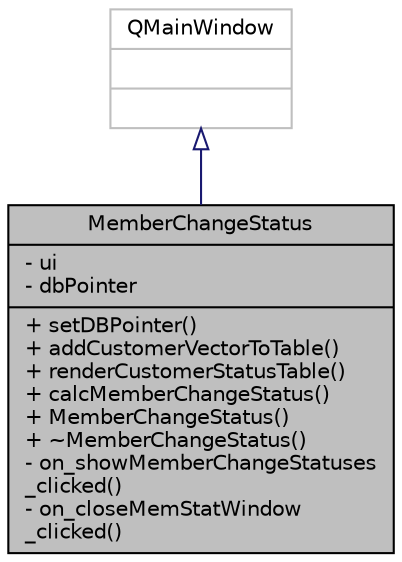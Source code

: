 digraph "MemberChangeStatus"
{
 // INTERACTIVE_SVG=YES
  bgcolor="transparent";
  edge [fontname="Helvetica",fontsize="10",labelfontname="Helvetica",labelfontsize="10"];
  node [fontname="Helvetica",fontsize="10",shape=record];
  Node0 [label="{MemberChangeStatus\n|- ui\l- dbPointer\l|+ setDBPointer()\l+ addCustomerVectorToTable()\l+ renderCustomerStatusTable()\l+ calcMemberChangeStatus()\l+ MemberChangeStatus()\l+ ~MemberChangeStatus()\l- on_showMemberChangeStatuses\l_clicked()\l- on_closeMemStatWindow\l_clicked()\l}",height=0.2,width=0.4,color="black", fillcolor="grey75", style="filled", fontcolor="black"];
  Node1 -> Node0 [dir="back",color="midnightblue",fontsize="10",style="solid",arrowtail="onormal",fontname="Helvetica"];
  Node1 [label="{QMainWindow\n||}",height=0.2,width=0.4,color="grey75"];
}
